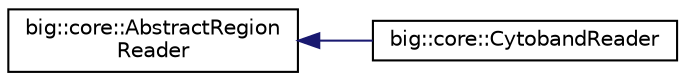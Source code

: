 digraph "Graphical Class Hierarchy"
{
  edge [fontname="Helvetica",fontsize="10",labelfontname="Helvetica",labelfontsize="10"];
  node [fontname="Helvetica",fontsize="10",shape=record];
  rankdir="LR";
  Node1 [label="big::core::AbstractRegion\lReader",height=0.2,width=0.4,color="black", fillcolor="white", style="filled",URL="$classbig_1_1core_1_1_abstract_region_reader.html",tooltip="Base class of all file Region Reader. "];
  Node1 -> Node2 [dir="back",color="midnightblue",fontsize="10",style="solid",fontname="Helvetica"];
  Node2 [label="big::core::CytobandReader",height=0.2,width=0.4,color="black", fillcolor="white", style="filled",URL="$classbig_1_1core_1_1_cytoband_reader.html",tooltip="Region reader for Cytoband file. "];
}
